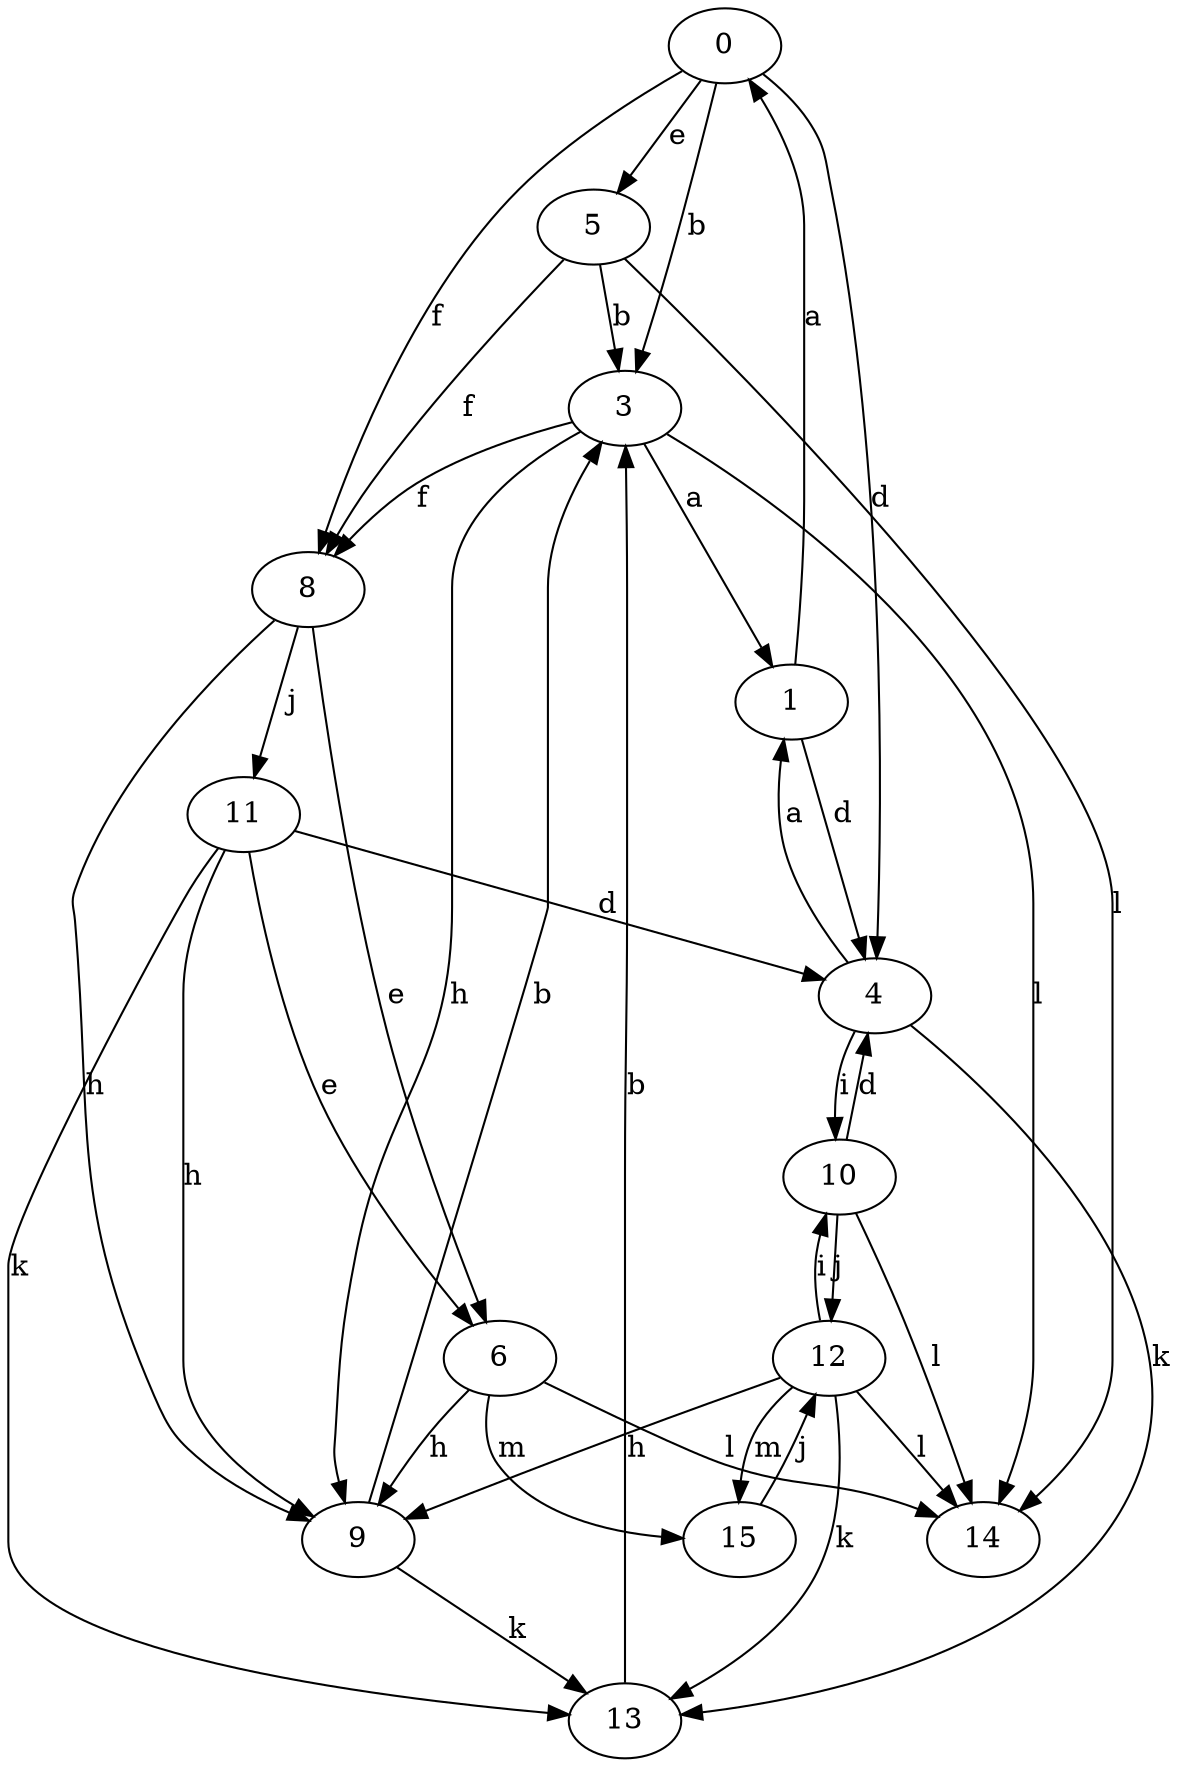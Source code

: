 strict digraph  {
0;
1;
3;
4;
5;
6;
8;
9;
10;
11;
12;
13;
14;
15;
0 -> 3  [label=b];
0 -> 4  [label=d];
0 -> 5  [label=e];
0 -> 8  [label=f];
1 -> 0  [label=a];
1 -> 4  [label=d];
3 -> 1  [label=a];
3 -> 8  [label=f];
3 -> 9  [label=h];
3 -> 14  [label=l];
4 -> 1  [label=a];
4 -> 10  [label=i];
4 -> 13  [label=k];
5 -> 3  [label=b];
5 -> 8  [label=f];
5 -> 14  [label=l];
6 -> 9  [label=h];
6 -> 14  [label=l];
6 -> 15  [label=m];
8 -> 6  [label=e];
8 -> 9  [label=h];
8 -> 11  [label=j];
9 -> 3  [label=b];
9 -> 13  [label=k];
10 -> 4  [label=d];
10 -> 12  [label=j];
10 -> 14  [label=l];
11 -> 4  [label=d];
11 -> 6  [label=e];
11 -> 9  [label=h];
11 -> 13  [label=k];
12 -> 9  [label=h];
12 -> 10  [label=i];
12 -> 13  [label=k];
12 -> 14  [label=l];
12 -> 15  [label=m];
13 -> 3  [label=b];
15 -> 12  [label=j];
}
